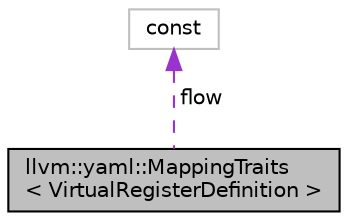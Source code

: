 digraph "llvm::yaml::MappingTraits&lt; VirtualRegisterDefinition &gt;"
{
 // LATEX_PDF_SIZE
  bgcolor="transparent";
  edge [fontname="Helvetica",fontsize="10",labelfontname="Helvetica",labelfontsize="10"];
  node [fontname="Helvetica",fontsize="10",shape=record];
  Node1 [label="llvm::yaml::MappingTraits\l\< VirtualRegisterDefinition \>",height=0.2,width=0.4,color="black", fillcolor="grey75", style="filled", fontcolor="black",tooltip=" "];
  Node2 -> Node1 [dir="back",color="darkorchid3",fontsize="10",style="dashed",label=" flow" ,fontname="Helvetica"];
  Node2 [label="const",height=0.2,width=0.4,color="grey75",tooltip=" "];
}
